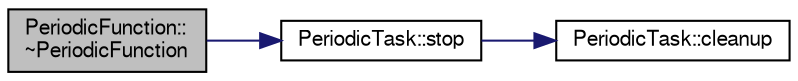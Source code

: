 digraph "PeriodicFunction::~PeriodicFunction"
{
  edge [fontname="FreeSans",fontsize="10",labelfontname="FreeSans",labelfontsize="10"];
  node [fontname="FreeSans",fontsize="10",shape=record];
  rankdir="LR";
  Node1 [label="PeriodicFunction::\l~PeriodicFunction",height=0.2,width=0.4,color="black", fillcolor="grey75", style="filled", fontcolor="black"];
  Node1 -> Node2 [color="midnightblue",fontsize="10",style="solid",fontname="FreeSans"];
  Node2 [label="PeriodicTask::stop",height=0.2,width=0.4,color="black", fillcolor="white", style="filled",URL="$de/d2f/class_periodic_task.html#ad24498c03bd938845244546d52dfa24b"];
  Node2 -> Node3 [color="midnightblue",fontsize="10",style="solid",fontname="FreeSans"];
  Node3 [label="PeriodicTask::cleanup",height=0.2,width=0.4,color="black", fillcolor="white", style="filled",URL="$de/d2f/class_periodic_task.html#a5b4d756df249cf8adda268d509390ef4"];
}

